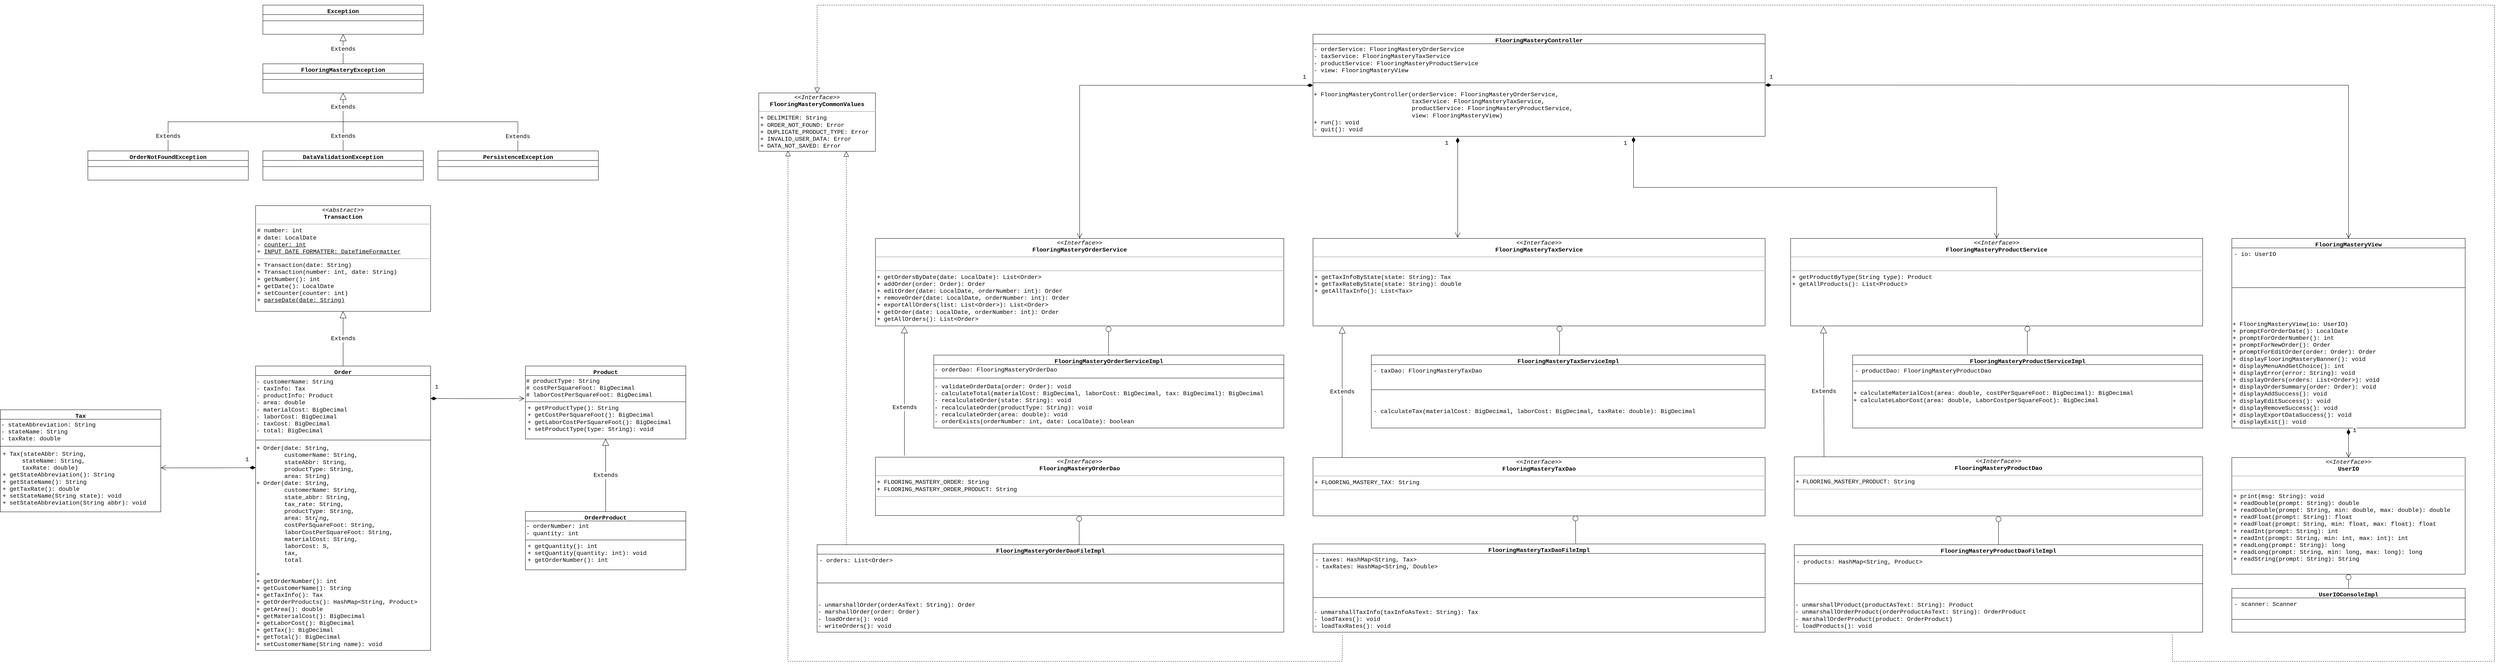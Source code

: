 <mxfile version="20.7.4" type="device"><diagram id="C5RBs43oDa-KdzZeNtuy" name="Page-1"><mxGraphModel dx="4258" dy="1942" grid="1" gridSize="10" guides="1" tooltips="1" connect="1" arrows="1" fold="1" page="1" pageScale="1" pageWidth="827" pageHeight="1169" math="0" shadow="0"><root><mxCell id="WIyWlLk6GJQsqaUBKTNV-0"/><mxCell id="WIyWlLk6GJQsqaUBKTNV-1" parent="WIyWlLk6GJQsqaUBKTNV-0"/><mxCell id="zkfFHV4jXpPFQw0GAbJ--6" value="PersistenceException&#10;" style="swimlane;fontStyle=1;align=center;verticalAlign=top;childLayout=stackLayout;horizontal=1;startSize=26;horizontalStack=0;resizeParent=1;resizeLast=0;collapsible=1;marginBottom=0;rounded=0;shadow=0;strokeWidth=1;fontFamily=Courier New;fontSize=16;" parent="WIyWlLk6GJQsqaUBKTNV-1" vertex="1"><mxGeometry x="-800" y="-80" width="440" height="80" as="geometry"><mxRectangle x="120" y="360" width="160" height="26" as="alternateBounds"/></mxGeometry></mxCell><mxCell id="zkfFHV4jXpPFQw0GAbJ--9" value="" style="line;html=1;strokeWidth=1;align=left;verticalAlign=middle;spacingTop=-1;spacingLeft=3;spacingRight=3;rotatable=0;labelPosition=right;points=[];portConstraint=eastwest;fontFamily=Courier New;fontSize=16;" parent="zkfFHV4jXpPFQw0GAbJ--6" vertex="1"><mxGeometry y="26" width="440" height="34" as="geometry"/></mxCell><mxCell id="zWaFNuxSytn3lAB-A0BE-0" value="Exception&#10;" style="swimlane;fontStyle=1;align=center;verticalAlign=top;childLayout=stackLayout;horizontal=1;startSize=26;horizontalStack=0;resizeParent=1;resizeLast=0;collapsible=1;marginBottom=0;rounded=0;shadow=0;strokeWidth=1;fontFamily=Courier New;fontSize=16;" parent="WIyWlLk6GJQsqaUBKTNV-1" vertex="1"><mxGeometry x="-1280" y="-480" width="440" height="80" as="geometry"><mxRectangle x="120" y="360" width="160" height="26" as="alternateBounds"/></mxGeometry></mxCell><mxCell id="zWaFNuxSytn3lAB-A0BE-1" value="" style="line;html=1;strokeWidth=1;align=left;verticalAlign=middle;spacingTop=-1;spacingLeft=3;spacingRight=3;rotatable=0;labelPosition=right;points=[];portConstraint=eastwest;fontFamily=Courier New;fontSize=16;" parent="zWaFNuxSytn3lAB-A0BE-0" vertex="1"><mxGeometry y="26" width="440" height="34" as="geometry"/></mxCell><mxCell id="zWaFNuxSytn3lAB-A0BE-7" value="&lt;p style=&quot;margin: 4px 0px 0px; text-align: center; font-size: 16px;&quot;&gt;&lt;i style=&quot;font-size: 16px;&quot;&gt;&amp;lt;&amp;lt;Interface&amp;gt;&amp;gt;&lt;/i&gt;&lt;br style=&quot;font-size: 16px;&quot;&gt;&lt;b style=&quot;font-size: 16px;&quot;&gt;FlooringMasteryOrderDao&lt;/b&gt;&lt;/p&gt;&lt;hr style=&quot;font-size: 16px;&quot;&gt;&lt;p style=&quot;margin: 0px 0px 0px 4px; font-size: 16px;&quot;&gt;+ FLOORING_MASTERY_ORDER: String&lt;/p&gt;&lt;p style=&quot;margin: 0px 0px 0px 4px; font-size: 16px;&quot;&gt;+ FLOORING_MASTERY_ORDER_PRODUCT: String&lt;/p&gt;&lt;hr style=&quot;font-size: 16px;&quot;&gt;&lt;p style=&quot;border-color: var(--border-color); margin: 0px 0px 0px 4px; font-size: 16px;&quot;&gt;&lt;br&gt;&lt;/p&gt;" style="verticalAlign=top;align=left;overflow=fill;fontSize=16;fontFamily=Courier New;html=1;" parent="WIyWlLk6GJQsqaUBKTNV-1" vertex="1"><mxGeometry x="400" y="760" width="1120" height="160" as="geometry"/></mxCell><mxCell id="zWaFNuxSytn3lAB-A0BE-14" value="Extends" style="endArrow=block;endSize=16;endFill=0;html=1;rounded=0;fontFamily=Courier New;fontSize=16;exitX=0.5;exitY=0;exitDx=0;exitDy=0;" parent="WIyWlLk6GJQsqaUBKTNV-1" source="OT8ZGckKfkeG2fKfhhJ5-0" edge="1"><mxGeometry x="0.012" width="160" relative="1" as="geometry"><mxPoint x="-340" y="-160" as="sourcePoint"/><mxPoint x="-1060" y="-400" as="targetPoint"/><Array as="points"/><mxPoint y="1" as="offset"/></mxGeometry></mxCell><mxCell id="zWaFNuxSytn3lAB-A0BE-25" value="FlooringMasteryController" style="swimlane;fontStyle=1;align=center;verticalAlign=top;childLayout=stackLayout;horizontal=1;startSize=26;horizontalStack=0;resizeParent=1;resizeLast=0;collapsible=1;marginBottom=0;rounded=0;shadow=0;strokeWidth=1;fontFamily=Courier New;fontSize=16;" parent="WIyWlLk6GJQsqaUBKTNV-1" vertex="1"><mxGeometry x="1600" y="-400" width="1240" height="280" as="geometry"><mxRectangle x="120" y="360" width="160" height="26" as="alternateBounds"/></mxGeometry></mxCell><mxCell id="NQSryVFavHxPNdupTckX-77" value="- orderService: FlooringMasteryOrderService&lt;br&gt;- taxService: FlooringMasteryTaxService&lt;br&gt;- productService: FlooringMasteryProductService&lt;br&gt;- view: FlooringMasteryView" style="text;html=1;align=left;verticalAlign=middle;resizable=0;points=[];autosize=1;strokeColor=none;fillColor=none;fontSize=16;fontFamily=Courier New;fontColor=#000000;" parent="zWaFNuxSytn3lAB-A0BE-25" vertex="1"><mxGeometry y="26" width="1240" height="90" as="geometry"/></mxCell><mxCell id="zWaFNuxSytn3lAB-A0BE-26" value="" style="line;html=1;strokeWidth=1;align=left;verticalAlign=middle;spacingTop=-1;spacingLeft=3;spacingRight=3;rotatable=0;labelPosition=right;points=[];portConstraint=eastwest;fontFamily=Courier New;fontSize=16;" parent="zWaFNuxSytn3lAB-A0BE-25" vertex="1"><mxGeometry y="116" width="1240" height="34" as="geometry"/></mxCell><mxCell id="3PZgBhsGvrM0XMyaPcdF-3" value="+ FlooringMasteryController(orderService: FlooringMasteryOrderService,&lt;br&gt;&amp;nbsp; &amp;nbsp; &amp;nbsp; &amp;nbsp; &amp;nbsp; &amp;nbsp; &amp;nbsp; &amp;nbsp; &amp;nbsp; &amp;nbsp; &amp;nbsp; &amp;nbsp; &amp;nbsp; &amp;nbsp; taxService: FlooringMasteryTaxService,&lt;br&gt;&amp;nbsp; &amp;nbsp; &amp;nbsp; &amp;nbsp; &amp;nbsp; &amp;nbsp; &amp;nbsp; &amp;nbsp; &amp;nbsp; &amp;nbsp; &amp;nbsp; &amp;nbsp; &amp;nbsp; &amp;nbsp; productService: FlooringMasteryProductService,&lt;br&gt;&amp;nbsp; &amp;nbsp; &amp;nbsp; &amp;nbsp; &amp;nbsp; &amp;nbsp; &amp;nbsp; &amp;nbsp; &amp;nbsp; &amp;nbsp; &amp;nbsp; &amp;nbsp; &amp;nbsp; &amp;nbsp; view: FlooringMasteryView)&lt;br&gt;+ run(): void&lt;br&gt;- quit(): void" style="text;html=1;align=left;verticalAlign=top;resizable=0;points=[];autosize=1;strokeColor=none;fillColor=none;fontFamily=Courier New;fontSize=16;" parent="zWaFNuxSytn3lAB-A0BE-25" vertex="1"><mxGeometry y="150" width="1240" height="130" as="geometry"/></mxCell><mxCell id="zWaFNuxSytn3lAB-A0BE-28" value="Order" style="swimlane;fontStyle=1;align=center;verticalAlign=top;childLayout=stackLayout;horizontal=1;startSize=26;horizontalStack=0;resizeParent=1;resizeLast=0;collapsible=1;marginBottom=0;rounded=0;shadow=0;strokeWidth=1;fontFamily=Courier New;fontSize=16;" parent="WIyWlLk6GJQsqaUBKTNV-1" vertex="1"><mxGeometry x="-1300" y="510" width="480" height="780" as="geometry"><mxRectangle x="-1395" y="240" width="160" height="26" as="alternateBounds"/></mxGeometry></mxCell><mxCell id="mSQMnn53npR6BXSids6p-9" value="&lt;div&gt;&lt;span style=&quot;background-color: initial;&quot;&gt;- customerName: String&lt;/span&gt;&lt;br&gt;&lt;/div&gt;&lt;div&gt;- taxInfo: Tax&lt;/div&gt;&lt;div&gt;&lt;div style=&quot;border-color: var(--border-color);&quot;&gt;- productInfo: Product&lt;/div&gt;&lt;div style=&quot;border-color: var(--border-color);&quot;&gt;&lt;span style=&quot;background-color: initial;&quot;&gt;- area: double&lt;/span&gt;&lt;/div&gt;&lt;/div&gt;&lt;div&gt;- materialCost: BigDecimal&lt;/div&gt;&lt;div&gt;- laborCost: BigDecimal&lt;/div&gt;&lt;div&gt;- taxCost: BigDecimal&lt;/div&gt;&lt;div&gt;- total: BigDecimal&lt;/div&gt;" style="text;html=1;align=left;verticalAlign=middle;resizable=0;points=[];autosize=1;strokeColor=none;fillColor=none;fontSize=16;fontFamily=Courier New;fontColor=#000000;" parent="zWaFNuxSytn3lAB-A0BE-28" vertex="1"><mxGeometry y="26" width="480" height="170" as="geometry"/></mxCell><mxCell id="zWaFNuxSytn3lAB-A0BE-29" value="" style="line;html=1;strokeWidth=1;align=left;verticalAlign=middle;spacingTop=-1;spacingLeft=3;spacingRight=3;rotatable=0;labelPosition=right;points=[];portConstraint=eastwest;fontFamily=Courier New;fontSize=16;" parent="zWaFNuxSytn3lAB-A0BE-28" vertex="1"><mxGeometry y="196" width="480" height="14" as="geometry"/></mxCell><mxCell id="mSQMnn53npR6BXSids6p-21" value="&lt;div style=&quot;border-color: var(--border-color);&quot;&gt;&lt;span style=&quot;background-color: initial;&quot;&gt;+ Order(date: String,&lt;/span&gt;&lt;br&gt;&lt;/div&gt;&lt;div style=&quot;border-color: var(--border-color);&quot;&gt;&amp;nbsp; &amp;nbsp; &amp;nbsp; &amp;nbsp; customerName: String,&lt;/div&gt;&lt;div style=&quot;border-color: var(--border-color);&quot;&gt;&amp;nbsp; &amp;nbsp; &amp;nbsp; &amp;nbsp; stateAbbr: String,&lt;/div&gt;&lt;div style=&quot;border-color: var(--border-color);&quot;&gt;&amp;nbsp; &amp;nbsp; &amp;nbsp; &amp;nbsp; productType: String,&lt;/div&gt;&lt;div style=&quot;border-color: var(--border-color);&quot;&gt;&amp;nbsp; &amp;nbsp; &amp;nbsp; &amp;nbsp; area: String)&lt;/div&gt;&lt;div style=&quot;border-color: var(--border-color);&quot;&gt;+ Order(&lt;span style=&quot;background-color: initial;&quot;&gt;date: String,&lt;/span&gt;&lt;/div&gt;&lt;div style=&quot;border-color: var(--border-color);&quot;&gt;&amp;nbsp; &amp;nbsp; &amp;nbsp; &amp;nbsp; customerName: String,&lt;/div&gt;&lt;div style=&quot;border-color: var(--border-color);&quot;&gt;&amp;nbsp; &amp;nbsp; &amp;nbsp; &amp;nbsp; state_abbr: String,&lt;/div&gt;&lt;div style=&quot;border-color: var(--border-color);&quot;&gt;&amp;nbsp; &amp;nbsp; &amp;nbsp; &amp;nbsp; tax_rate: String,&lt;/div&gt;&lt;div style=&quot;border-color: var(--border-color);&quot;&gt;&amp;nbsp; &amp;nbsp; &amp;nbsp; &amp;nbsp; productType: String,&lt;/div&gt;&lt;div style=&quot;border-color: var(--border-color);&quot;&gt;&amp;nbsp; &amp;nbsp; &amp;nbsp; &amp;nbsp; area: String,&lt;/div&gt;&lt;div style=&quot;border-color: var(--border-color);&quot;&gt;&amp;nbsp; &amp;nbsp; &amp;nbsp; &amp;nbsp; costPerSquareFoot: String,&lt;/div&gt;&lt;div style=&quot;border-color: var(--border-color);&quot;&gt;&amp;nbsp; &amp;nbsp; &amp;nbsp; &amp;nbsp; laborCostPerSquareFoot: String,&lt;/div&gt;&lt;div style=&quot;border-color: var(--border-color);&quot;&gt;&amp;nbsp; &amp;nbsp; &amp;nbsp; &amp;nbsp; materialCost: String,&lt;/div&gt;&lt;div style=&quot;border-color: var(--border-color);&quot;&gt;&amp;nbsp; &amp;nbsp; &amp;nbsp; &amp;nbsp; laborCost: S,&lt;/div&gt;&lt;div style=&quot;border-color: var(--border-color);&quot;&gt;&amp;nbsp; &amp;nbsp; &amp;nbsp; &amp;nbsp; tax,&lt;/div&gt;&lt;div style=&quot;border-color: var(--border-color);&quot;&gt;&amp;nbsp; &amp;nbsp; &amp;nbsp; &amp;nbsp; total&lt;/div&gt;&lt;div style=&quot;border-color: var(--border-color);&quot;&gt;&lt;br&gt;&lt;/div&gt;&lt;div style=&quot;border-color: var(--border-color);&quot;&gt;+&amp;nbsp;&lt;/div&gt;&lt;div style=&quot;border-color: var(--border-color);&quot;&gt;+ getOrderNumber(): int&lt;/div&gt;&lt;div style=&quot;border-color: var(--border-color);&quot;&gt;+ getCustomerName(): String&lt;/div&gt;&lt;div style=&quot;border-color: var(--border-color);&quot;&gt;+ getTaxInfo(): Tax&lt;/div&gt;&lt;div style=&quot;border-color: var(--border-color);&quot;&gt;&lt;div style=&quot;border-color: var(--border-color);&quot;&gt;+ getOrderProducts(): HashMap&amp;lt;String, Product&amp;gt;&lt;/div&gt;&lt;/div&gt;&lt;div style=&quot;border-color: var(--border-color);&quot;&gt;+ getArea(): double&lt;br style=&quot;border-color: var(--border-color);&quot;&gt;&lt;/div&gt;&lt;div style=&quot;border-color: var(--border-color);&quot;&gt;+ getMaterialCost(): BigDecimal&lt;/div&gt;&lt;div style=&quot;border-color: var(--border-color);&quot;&gt;+ getLaborCost(): BigDecimal&lt;/div&gt;&lt;div style=&quot;border-color: var(--border-color);&quot;&gt;+ getTax(): BigDecimal&lt;/div&gt;&lt;div style=&quot;border-color: var(--border-color);&quot;&gt;+ getTotal(): BigDecimal&lt;/div&gt;&lt;div style=&quot;border-color: var(--border-color);&quot;&gt;+ setCustomerName(String name): void&lt;/div&gt;" style="text;html=1;align=left;verticalAlign=middle;resizable=0;points=[];autosize=1;strokeColor=none;fillColor=none;fontSize=16;fontFamily=Courier New;fontColor=#000000;" parent="zWaFNuxSytn3lAB-A0BE-28" vertex="1"><mxGeometry y="210" width="480" height="570" as="geometry"/></mxCell><mxCell id="zWaFNuxSytn3lAB-A0BE-30" value="Product&#10;" style="swimlane;fontStyle=1;align=center;verticalAlign=top;childLayout=stackLayout;horizontal=1;startSize=26;horizontalStack=0;resizeParent=1;resizeLast=0;collapsible=1;marginBottom=0;rounded=0;shadow=0;strokeWidth=1;fontFamily=Courier New;fontSize=16;" parent="WIyWlLk6GJQsqaUBKTNV-1" vertex="1"><mxGeometry x="-560" y="510" width="440" height="200" as="geometry"><mxRectangle x="120" y="360" width="160" height="26" as="alternateBounds"/></mxGeometry></mxCell><mxCell id="mSQMnn53npR6BXSids6p-11" value="&lt;div&gt;# productType: String&lt;/div&gt;&lt;div&gt;# costPerSquareFoot: BigDecimal&lt;/div&gt;&lt;div&gt;# laborCostPerSquareFoot: BigDecimal&lt;/div&gt;" style="text;html=1;align=left;verticalAlign=middle;resizable=0;points=[];autosize=1;strokeColor=none;fillColor=none;fontSize=16;fontFamily=Courier New;fontColor=#000000;" parent="zWaFNuxSytn3lAB-A0BE-30" vertex="1"><mxGeometry y="26" width="440" height="70" as="geometry"/></mxCell><mxCell id="zWaFNuxSytn3lAB-A0BE-31" value="" style="line;html=1;strokeWidth=1;align=left;verticalAlign=middle;spacingTop=-1;spacingLeft=3;spacingRight=3;rotatable=0;labelPosition=right;points=[];portConstraint=eastwest;fontFamily=Courier New;fontSize=16;" parent="zWaFNuxSytn3lAB-A0BE-30" vertex="1"><mxGeometry y="96" width="440" height="4" as="geometry"/></mxCell><mxCell id="mSQMnn53npR6BXSids6p-20" value="&lt;p style=&quot;border-color: var(--border-color); margin: 0px 0px 0px 4px;&quot;&gt;+ getProductType(): String&lt;/p&gt;&lt;p style=&quot;border-color: var(--border-color); margin: 0px 0px 0px 4px;&quot;&gt;+ getCostPerSquareFoot(): BigDecimal&lt;/p&gt;&lt;p style=&quot;border-color: var(--border-color); margin: 0px 0px 0px 4px;&quot;&gt;+ getLaborCostPerSquareFoot(): BigDecimal&lt;/p&gt;&lt;p style=&quot;border-color: var(--border-color); margin: 0px 0px 0px 4px;&quot;&gt;+ setProductType(type: String): void&lt;br&gt;&lt;/p&gt;" style="text;html=1;align=left;verticalAlign=middle;resizable=0;points=[];autosize=1;strokeColor=none;fillColor=none;fontSize=16;fontFamily=Courier New;fontColor=#000000;" parent="zWaFNuxSytn3lAB-A0BE-30" vertex="1"><mxGeometry y="100" width="440" height="90" as="geometry"/></mxCell><mxCell id="zWaFNuxSytn3lAB-A0BE-32" value="Tax" style="swimlane;fontStyle=1;align=center;verticalAlign=top;childLayout=stackLayout;horizontal=1;startSize=26;horizontalStack=0;resizeParent=1;resizeLast=0;collapsible=1;marginBottom=0;rounded=0;shadow=0;strokeWidth=1;fontFamily=Courier New;fontSize=16;" parent="WIyWlLk6GJQsqaUBKTNV-1" vertex="1"><mxGeometry x="-2000" y="630" width="440" height="280" as="geometry"><mxRectangle x="120" y="360" width="160" height="26" as="alternateBounds"/></mxGeometry></mxCell><mxCell id="mSQMnn53npR6BXSids6p-12" value="&lt;div&gt;&lt;div style=&quot;border-color: var(--border-color);&quot;&gt;- stateAbbreviation: String&lt;/div&gt;&lt;div style=&quot;border-color: var(--border-color);&quot;&gt;- stateName: String&lt;/div&gt;&lt;/div&gt;&lt;div&gt;&lt;span style=&quot;background-color: initial;&quot;&gt;- taxRate: double&lt;/span&gt;&lt;br&gt;&lt;/div&gt;" style="text;html=1;align=left;verticalAlign=middle;resizable=0;points=[];autosize=1;strokeColor=none;fillColor=none;fontSize=16;fontFamily=Courier New;fontColor=#000000;" parent="zWaFNuxSytn3lAB-A0BE-32" vertex="1"><mxGeometry y="26" width="440" height="70" as="geometry"/></mxCell><mxCell id="zWaFNuxSytn3lAB-A0BE-33" value="" style="line;html=1;strokeWidth=1;align=left;verticalAlign=middle;spacingTop=-1;spacingLeft=3;spacingRight=3;rotatable=0;labelPosition=right;points=[];portConstraint=eastwest;fontFamily=Courier New;fontSize=16;" parent="zWaFNuxSytn3lAB-A0BE-32" vertex="1"><mxGeometry y="96" width="440" height="8" as="geometry"/></mxCell><mxCell id="mSQMnn53npR6BXSids6p-18" value="&lt;div style=&quot;border-color: var(--border-color);&quot;&gt;&lt;p style=&quot;border-color: var(--border-color); margin: 0px 0px 0px 4px;&quot;&gt;&lt;span style=&quot;background-color: initial;&quot;&gt;+ Tax(stateAbbr: String,&lt;/span&gt;&lt;br&gt;&lt;/p&gt;&lt;/div&gt;&lt;div style=&quot;border-color: var(--border-color);&quot;&gt;&amp;nbsp; &amp;nbsp; &amp;nbsp; stateName: String,&lt;/div&gt;&lt;div style=&quot;border-color: var(--border-color);&quot;&gt;&amp;nbsp; &amp;nbsp; &amp;nbsp; taxRate: double)&lt;/div&gt;&lt;div style=&quot;border-color: var(--border-color);&quot;&gt;&lt;p style=&quot;border-color: var(--border-color); margin: 0px 0px 0px 4px;&quot;&gt;&lt;span style=&quot;border-color: var(--border-color); background-color: initial;&quot;&gt;+ getStateAbbreviation(): String&lt;/span&gt;&lt;br style=&quot;border-color: var(--border-color);&quot;&gt;&lt;/p&gt;&lt;p style=&quot;border-color: var(--border-color); margin: 0px 0px 0px 4px;&quot;&gt;+ getStateName(): String&lt;/p&gt;&lt;p style=&quot;border-color: var(--border-color); margin: 0px 0px 0px 4px;&quot;&gt;+ getTaxRate(): double&lt;br&gt;&lt;/p&gt;&lt;p style=&quot;border-color: var(--border-color); margin: 0px 0px 0px 4px;&quot;&gt;+&amp;nbsp;&lt;span style=&quot;border-color: var(--border-color); background-color: initial;&quot;&gt;setStateName(String state): void&lt;/span&gt;&lt;/p&gt;&lt;p style=&quot;border-color: var(--border-color); margin: 0px 0px 0px 4px;&quot;&gt;&lt;span style=&quot;border-color: var(--border-color); background-color: initial;&quot;&gt;+ setStateAbbreviation(String abbr): void&lt;/span&gt;&lt;/p&gt;&lt;/div&gt;" style="text;html=1;align=left;verticalAlign=middle;resizable=0;points=[];autosize=1;strokeColor=none;fillColor=none;fontSize=16;fontFamily=Courier New;fontColor=#000000;" parent="zWaFNuxSytn3lAB-A0BE-32" vertex="1"><mxGeometry y="104" width="440" height="170" as="geometry"/></mxCell><mxCell id="zWaFNuxSytn3lAB-A0BE-38" value="&lt;p style=&quot;margin: 4px 0px 0px; text-align: center; font-size: 16px;&quot;&gt;&lt;i style=&quot;font-size: 16px;&quot;&gt;&amp;lt;&amp;lt;Interface&amp;gt;&amp;gt;&lt;/i&gt;&lt;br style=&quot;font-size: 16px;&quot;&gt;&lt;b style=&quot;font-size: 16px;&quot;&gt;UserIO&lt;/b&gt;&lt;/p&gt;&lt;hr style=&quot;font-size: 16px;&quot;&gt;&lt;p style=&quot;margin: 0px 0px 0px 4px; font-size: 16px;&quot;&gt;&lt;br style=&quot;font-size: 16px;&quot;&gt;&lt;/p&gt;&lt;hr style=&quot;font-size: 16px;&quot;&gt;&lt;p style=&quot;margin: 0px 0px 0px 4px; font-size: 16px;&quot;&gt;+ print(msg: String): void&lt;/p&gt;&lt;p style=&quot;margin: 0px 0px 0px 4px; font-size: 16px;&quot;&gt;&lt;span style=&quot;font-size: 16px;&quot;&gt;&#9;&lt;/span&gt;+ readDouble(prompt: String): double&lt;/p&gt;&lt;p style=&quot;margin: 0px 0px 0px 4px; font-size: 16px;&quot;&gt;&lt;span style=&quot;font-size: 16px;&quot;&gt;&#9;&lt;/span&gt;+ readDouble(prompt: String, min: double, max: double): double&lt;/p&gt;&lt;p style=&quot;margin: 0px 0px 0px 4px; font-size: 16px;&quot;&gt;&lt;span style=&quot;font-size: 16px;&quot;&gt;&#9;&lt;/span&gt;+ readFloat(prompt: String): float&lt;/p&gt;&lt;p style=&quot;margin: 0px 0px 0px 4px; font-size: 16px;&quot;&gt;&lt;span style=&quot;font-size: 16px;&quot;&gt;&#9;&lt;/span&gt;+ readFloat(prompt: String, min: float, max: float): float&lt;/p&gt;&lt;p style=&quot;margin: 0px 0px 0px 4px; font-size: 16px;&quot;&gt;&lt;span style=&quot;font-size: 16px;&quot;&gt;&#9;&lt;/span&gt;+ readInt(prompt: String): int&lt;/p&gt;&lt;p style=&quot;margin: 0px 0px 0px 4px; font-size: 16px;&quot;&gt;&lt;span style=&quot;font-size: 16px;&quot;&gt;&#9;&lt;/span&gt;+ readInt(prompt: String, min: int, max: int): int&lt;/p&gt;&lt;p style=&quot;margin: 0px 0px 0px 4px; font-size: 16px;&quot;&gt;&lt;span style=&quot;font-size: 16px;&quot;&gt;&#9;&lt;/span&gt;+ readLong(prompt: String): long&lt;/p&gt;&lt;p style=&quot;margin: 0px 0px 0px 4px; font-size: 16px;&quot;&gt;&lt;span style=&quot;font-size: 16px;&quot;&gt;&#9;&lt;/span&gt;+ readLong(prompt: String, min: long, max: long): long&lt;/p&gt;&lt;p style=&quot;margin: 0px 0px 0px 4px; font-size: 16px;&quot;&gt;&lt;span style=&quot;font-size: 16px;&quot;&gt;&#9;&lt;/span&gt;+ readString(prompt: String): String&lt;/p&gt;" style="verticalAlign=top;align=left;overflow=fill;fontSize=16;fontFamily=Courier New;html=1;" parent="WIyWlLk6GJQsqaUBKTNV-1" vertex="1"><mxGeometry x="4120" y="761" width="640" height="320" as="geometry"/></mxCell><mxCell id="zWaFNuxSytn3lAB-A0BE-43" style="edgeStyle=none;rounded=0;orthogonalLoop=1;jettySize=auto;html=1;endArrow=circle;endFill=0;fontFamily=Courier New;fontSize=16;exitX=0.5;exitY=0;exitDx=0;exitDy=0;entryX=0.5;entryY=1;entryDx=0;entryDy=0;" parent="WIyWlLk6GJQsqaUBKTNV-1" source="NQSryVFavHxPNdupTckX-18" target="zWaFNuxSytn3lAB-A0BE-38" edge="1"><mxGeometry x="-0.256" y="-41" relative="1" as="geometry"><mxPoint x="4180" y="1108" as="sourcePoint"/><mxPoint x="4180" y="1078" as="targetPoint"/><Array as="points"/><mxPoint as="offset"/></mxGeometry></mxCell><mxCell id="NQSryVFavHxPNdupTckX-6" value="FlooringMasteryOrderDaoFileImpl" style="swimlane;fontStyle=1;align=center;verticalAlign=top;childLayout=stackLayout;horizontal=1;startSize=26;horizontalStack=0;resizeParent=1;resizeParentMax=0;resizeLast=0;collapsible=1;marginBottom=0;fontColor=#000000;fontFamily=Courier New;fontSize=16;" parent="WIyWlLk6GJQsqaUBKTNV-1" vertex="1"><mxGeometry x="240" y="1000" width="1280" height="240" as="geometry"/></mxCell><mxCell id="NQSryVFavHxPNdupTckX-7" value="- orders: List&lt;Order&gt;" style="text;strokeColor=none;fillColor=none;align=left;verticalAlign=top;spacingLeft=4;spacingRight=4;overflow=hidden;rotatable=0;points=[[0,0.5],[1,0.5]];portConstraint=eastwest;fontColor=#000000;fontFamily=Courier New;fontSize=16;" parent="NQSryVFavHxPNdupTckX-6" vertex="1"><mxGeometry y="26" width="1280" height="34" as="geometry"/></mxCell><mxCell id="NQSryVFavHxPNdupTckX-8" value="" style="line;strokeWidth=1;fillColor=none;align=left;verticalAlign=middle;spacingTop=-1;spacingLeft=3;spacingRight=3;rotatable=0;labelPosition=right;points=[];portConstraint=eastwest;strokeColor=inherit;fontColor=#000000;fontFamily=Courier New;fontSize=16;" parent="NQSryVFavHxPNdupTckX-6" vertex="1"><mxGeometry y="60" width="1280" height="90" as="geometry"/></mxCell><mxCell id="RRXaRHamh48TMY6SAINq-0" value="- unmarshallOrder(orderAsText: String): Order&lt;br&gt;- marshallOrder(order: Order)&lt;br&gt;- loadOrders(): void&lt;br&gt;- writeOrders(): void" style="text;html=1;align=left;verticalAlign=middle;resizable=0;points=[];autosize=1;strokeColor=none;fillColor=none;fontSize=16;fontFamily=Courier New;fontColor=#000000;" parent="NQSryVFavHxPNdupTckX-6" vertex="1"><mxGeometry y="150" width="1280" height="90" as="geometry"/></mxCell><mxCell id="NQSryVFavHxPNdupTckX-11" value="FlooringMasteryOrderServiceImpl" style="swimlane;fontStyle=1;align=center;verticalAlign=top;childLayout=stackLayout;horizontal=1;startSize=26;horizontalStack=0;resizeParent=1;resizeParentMax=0;resizeLast=0;collapsible=1;marginBottom=0;fontColor=#000000;fontFamily=Courier New;fontSize=16;" parent="WIyWlLk6GJQsqaUBKTNV-1" vertex="1"><mxGeometry x="560" y="480" width="960" height="200" as="geometry"/></mxCell><mxCell id="mSQMnn53npR6BXSids6p-19" value="- orderDao: FlooringMasteryOrderDao" style="text;html=1;align=left;verticalAlign=middle;resizable=0;points=[];autosize=1;strokeColor=none;fillColor=none;fontSize=16;fontFamily=Courier New;fontColor=#000000;" parent="NQSryVFavHxPNdupTckX-11" vertex="1"><mxGeometry y="26" width="960" height="30" as="geometry"/></mxCell><mxCell id="NQSryVFavHxPNdupTckX-13" value="" style="line;strokeWidth=1;fillColor=none;align=left;verticalAlign=middle;spacingTop=-1;spacingLeft=3;spacingRight=3;rotatable=0;labelPosition=right;points=[];portConstraint=eastwest;strokeColor=inherit;fontColor=#000000;fontFamily=Courier New;fontSize=16;" parent="NQSryVFavHxPNdupTckX-11" vertex="1"><mxGeometry y="56" width="960" height="14" as="geometry"/></mxCell><mxCell id="ywkWjirV3alZT3yZDNGg-0" value="- validateOrderData(order: Order): void&lt;br&gt;- calculateTotal(materialCost: BigDecimal, laborCost: BigDecimal, tax: BigDecimal): BigDecimal&lt;br&gt;- recalculateOrder(state: String): void&lt;br&gt;- recalculateOrder(productType: String): void&lt;br&gt;- recalculateOrder(area: double): void&lt;br&gt;- orderExists(orderNumber: int, date: LocalDate): boolean" style="text;html=1;align=left;verticalAlign=middle;resizable=0;points=[];autosize=1;strokeColor=none;fillColor=none;fontSize=16;fontFamily=Courier New;fontColor=#000000;" parent="NQSryVFavHxPNdupTckX-11" vertex="1"><mxGeometry y="70" width="960" height="130" as="geometry"/></mxCell><mxCell id="NQSryVFavHxPNdupTckX-18" value="UserIOConsoleImpl" style="swimlane;fontStyle=1;align=center;verticalAlign=top;childLayout=stackLayout;horizontal=1;startSize=26;horizontalStack=0;resizeParent=1;resizeParentMax=0;resizeLast=0;collapsible=1;marginBottom=0;fontColor=#000000;fontFamily=Courier New;fontSize=16;" parent="WIyWlLk6GJQsqaUBKTNV-1" vertex="1"><mxGeometry x="4120" y="1120" width="640" height="120" as="geometry"/></mxCell><mxCell id="NQSryVFavHxPNdupTckX-19" value="- scanner: Scanner" style="text;strokeColor=none;fillColor=none;align=left;verticalAlign=top;spacingLeft=4;spacingRight=4;overflow=hidden;rotatable=0;points=[[0,0.5],[1,0.5]];portConstraint=eastwest;fontColor=#000000;fontFamily=Courier New;fontSize=16;" parent="NQSryVFavHxPNdupTckX-18" vertex="1"><mxGeometry y="26" width="640" height="24" as="geometry"/></mxCell><mxCell id="NQSryVFavHxPNdupTckX-20" value="" style="line;strokeWidth=1;fillColor=none;align=left;verticalAlign=middle;spacingTop=-1;spacingLeft=3;spacingRight=3;rotatable=0;labelPosition=right;points=[];portConstraint=eastwest;strokeColor=inherit;fontColor=#000000;fontFamily=Courier New;fontSize=16;" parent="NQSryVFavHxPNdupTckX-18" vertex="1"><mxGeometry y="50" width="640" height="70" as="geometry"/></mxCell><mxCell id="NQSryVFavHxPNdupTckX-24" value="FlooringMasteryView&#10;" style="swimlane;fontStyle=1;align=center;verticalAlign=top;childLayout=stackLayout;horizontal=1;startSize=26;horizontalStack=0;resizeParent=1;resizeParentMax=0;resizeLast=0;collapsible=1;marginBottom=0;fontColor=#000000;fontFamily=Courier New;fontSize=16;" parent="WIyWlLk6GJQsqaUBKTNV-1" vertex="1"><mxGeometry x="4120" y="160" width="640" height="520" as="geometry"/></mxCell><mxCell id="NQSryVFavHxPNdupTckX-25" value="- io: UserIO" style="text;strokeColor=none;fillColor=none;align=left;verticalAlign=top;spacingLeft=4;spacingRight=4;overflow=hidden;rotatable=0;points=[[0,0.5],[1,0.5]];portConstraint=eastwest;fontColor=#000000;fontFamily=Courier New;fontSize=16;" parent="NQSryVFavHxPNdupTckX-24" vertex="1"><mxGeometry y="26" width="640" height="24" as="geometry"/></mxCell><mxCell id="NQSryVFavHxPNdupTckX-26" value="" style="line;strokeWidth=1;fillColor=none;align=left;verticalAlign=middle;spacingTop=-1;spacingLeft=3;spacingRight=3;rotatable=0;labelPosition=right;points=[];portConstraint=eastwest;strokeColor=inherit;fontColor=#000000;fontFamily=Courier New;fontSize=16;" parent="NQSryVFavHxPNdupTckX-24" vertex="1"><mxGeometry y="50" width="640" height="170" as="geometry"/></mxCell><mxCell id="mSQMnn53npR6BXSids6p-16" value="+ FlooringMasteryView(io: UserIO)&lt;br&gt;+ promptForOrderDate(): LocalDate&lt;br&gt;+ promptForOrderNumber(): int&lt;br&gt;+ promptForNewOrder(): Order&lt;br&gt;+ promptForEditOrder(order: Order): Order&lt;br&gt;+ displayFlooringMasteryBanner(): void&lt;br style=&quot;border-color: var(--border-color);&quot;&gt;+ displayMenuAndGetChoice(): int&lt;br style=&quot;border-color: var(--border-color);&quot;&gt;+ displayError(error: String): void&lt;br&gt;+ displayOrders(orders: List&amp;lt;Order&amp;gt;): void&lt;br&gt;+ displayOrderSummary(order: Order): void&lt;br&gt;+ displayAddSuccess(): void&lt;br&gt;+ displayEditSuccess(): void&lt;br&gt;+ displayRemoveSuccess(): void&lt;br style=&quot;border-color: var(--border-color);&quot;&gt;+ displayExportDataSuccess(): void&lt;br style=&quot;border-color: var(--border-color);&quot;&gt;+ displayExit(): void" style="text;html=1;align=left;verticalAlign=middle;resizable=0;points=[];autosize=1;strokeColor=none;fillColor=none;fontSize=16;fontFamily=Courier New;fontColor=#000000;" parent="NQSryVFavHxPNdupTckX-24" vertex="1"><mxGeometry y="220" width="640" height="300" as="geometry"/></mxCell><mxCell id="NQSryVFavHxPNdupTckX-33" value="FlooringMasteryTaxServiceImpl" style="swimlane;fontStyle=1;align=center;verticalAlign=top;childLayout=stackLayout;horizontal=1;startSize=26;horizontalStack=0;resizeParent=1;resizeParentMax=0;resizeLast=0;collapsible=1;marginBottom=0;fontColor=#000000;fontFamily=Courier New;fontSize=16;" parent="WIyWlLk6GJQsqaUBKTNV-1" vertex="1"><mxGeometry x="1760" y="480" width="1080" height="200" as="geometry"/></mxCell><mxCell id="NQSryVFavHxPNdupTckX-34" value="- taxDao: FlooringMasteryTaxDao" style="text;strokeColor=none;fillColor=none;align=left;verticalAlign=top;spacingLeft=4;spacingRight=4;overflow=hidden;rotatable=0;points=[[0,0.5],[1,0.5]];portConstraint=eastwest;fontColor=#000000;fontFamily=Courier New;fontSize=16;" parent="NQSryVFavHxPNdupTckX-33" vertex="1"><mxGeometry y="26" width="1080" height="24" as="geometry"/></mxCell><mxCell id="NQSryVFavHxPNdupTckX-35" value="" style="line;strokeWidth=1;fillColor=none;align=left;verticalAlign=middle;spacingTop=-1;spacingLeft=3;spacingRight=3;rotatable=0;labelPosition=right;points=[];portConstraint=eastwest;strokeColor=inherit;fontColor=#000000;fontFamily=Courier New;fontSize=16;" parent="NQSryVFavHxPNdupTckX-33" vertex="1"><mxGeometry y="50" width="1080" height="90" as="geometry"/></mxCell><mxCell id="NQSryVFavHxPNdupTckX-47" value="&lt;p style=&quot;border-color: var(--border-color); margin: 0px 0px 0px 4px;&quot;&gt;- calculateTax(materialCost: BigDecimal, laborCost: BigDecimal, taxRate: double): BigDecimal&lt;br&gt;&lt;/p&gt;" style="text;html=1;align=left;verticalAlign=middle;resizable=0;points=[];autosize=1;strokeColor=none;fillColor=none;fontSize=16;fontFamily=Courier New;fontColor=#000000;" parent="NQSryVFavHxPNdupTckX-33" vertex="1"><mxGeometry y="140" width="1080" height="30" as="geometry"/></mxCell><mxCell id="NQSryVFavHxPNdupTckX-36" value="&lt;p style=&quot;border-color: var(--border-color); text-align: left; margin: 0px 0px 0px 4px;&quot;&gt;&lt;br&gt;&lt;/p&gt;" style="text;html=1;align=center;verticalAlign=middle;resizable=0;points=[];autosize=1;strokeColor=none;fillColor=none;fontSize=16;fontFamily=Courier New;fontColor=#000000;" parent="NQSryVFavHxPNdupTckX-33" vertex="1"><mxGeometry y="170" width="1080" height="30" as="geometry"/></mxCell><mxCell id="NQSryVFavHxPNdupTckX-46" value="&lt;p style=&quot;margin: 4px 0px 0px; text-align: center; font-size: 16px;&quot;&gt;&lt;i style=&quot;font-size: 16px;&quot;&gt;&amp;lt;&amp;lt;Interface&amp;gt;&amp;gt;&lt;/i&gt;&lt;br style=&quot;font-size: 16px;&quot;&gt;&lt;b style=&quot;font-size: 16px;&quot;&gt;FlooringMasteryTaxDao&lt;/b&gt;&lt;/p&gt;&lt;hr style=&quot;font-size: 16px;&quot;&gt;&lt;p style=&quot;border-color: var(--border-color); margin: 0px 0px 0px 4px;&quot;&gt;+ FLOORING_MASTERY_TAX: String&lt;/p&gt;&lt;hr style=&quot;font-size: 16px;&quot;&gt;&lt;p style=&quot;border-color: var(--border-color); margin: 0px 0px 0px 4px;&quot;&gt;&lt;br&gt;&lt;/p&gt;" style="verticalAlign=top;align=left;overflow=fill;fontSize=16;fontFamily=Courier New;html=1;labelBackgroundColor=none;" parent="WIyWlLk6GJQsqaUBKTNV-1" vertex="1"><mxGeometry x="1600" y="761" width="1240" height="160" as="geometry"/></mxCell><mxCell id="NQSryVFavHxPNdupTckX-48" value="FlooringMasteryTaxDaoFileImpl" style="swimlane;fontStyle=1;align=center;verticalAlign=top;childLayout=stackLayout;horizontal=1;startSize=26;horizontalStack=0;resizeParent=1;resizeParentMax=0;resizeLast=0;collapsible=1;marginBottom=0;fontColor=#000000;fontFamily=Courier New;fontSize=16;" parent="WIyWlLk6GJQsqaUBKTNV-1" vertex="1"><mxGeometry x="1600" y="998" width="1240" height="242" as="geometry"/></mxCell><mxCell id="NQSryVFavHxPNdupTckX-49" value="- taxes: HashMap&lt;String, Tax&gt;&#10;- taxRates: HashMap&lt;String, Double&gt;" style="text;strokeColor=none;fillColor=none;align=left;verticalAlign=top;spacingLeft=4;spacingRight=4;overflow=hidden;rotatable=0;points=[[0,0.5],[1,0.5]];portConstraint=eastwest;fontColor=#000000;fontFamily=Courier New;fontSize=16;" parent="NQSryVFavHxPNdupTckX-48" vertex="1"><mxGeometry y="26" width="1240" height="96" as="geometry"/></mxCell><mxCell id="NQSryVFavHxPNdupTckX-50" value="" style="line;strokeWidth=1;fillColor=none;align=left;verticalAlign=middle;spacingTop=-1;spacingLeft=3;spacingRight=3;rotatable=0;labelPosition=right;points=[];portConstraint=eastwest;strokeColor=inherit;fontColor=#000000;fontFamily=Courier New;fontSize=16;" parent="NQSryVFavHxPNdupTckX-48" vertex="1"><mxGeometry y="122" width="1240" height="50" as="geometry"/></mxCell><mxCell id="RRXaRHamh48TMY6SAINq-15" value="- unmarshallTaxInfo(taxInfoAsText: String): Tax&lt;br&gt;- loadTaxes(): void&lt;br&gt;- loadTaxRates(): void" style="text;html=1;align=left;verticalAlign=middle;resizable=0;points=[];autosize=1;strokeColor=none;fillColor=none;fontSize=16;fontFamily=Courier New;fontColor=#000000;" parent="NQSryVFavHxPNdupTckX-48" vertex="1"><mxGeometry y="172" width="1240" height="70" as="geometry"/></mxCell><mxCell id="NQSryVFavHxPNdupTckX-61" value="FlooringMasteryProductServiceImpl" style="swimlane;fontStyle=1;align=center;verticalAlign=top;childLayout=stackLayout;horizontal=1;startSize=26;horizontalStack=0;resizeParent=1;resizeParentMax=0;resizeLast=0;collapsible=1;marginBottom=0;fontColor=#000000;fontFamily=Courier New;fontSize=16;" parent="WIyWlLk6GJQsqaUBKTNV-1" vertex="1"><mxGeometry x="3080" y="480" width="960" height="200" as="geometry"/></mxCell><mxCell id="NQSryVFavHxPNdupTckX-62" value="- productDao: FlooringMasteryProductDao" style="text;strokeColor=none;fillColor=none;align=left;verticalAlign=top;spacingLeft=4;spacingRight=4;overflow=hidden;rotatable=0;points=[[0,0.5],[1,0.5]];portConstraint=eastwest;fontColor=#000000;fontFamily=Courier New;fontSize=16;" parent="NQSryVFavHxPNdupTckX-61" vertex="1"><mxGeometry y="26" width="960" height="26" as="geometry"/></mxCell><mxCell id="NQSryVFavHxPNdupTckX-63" value="" style="line;strokeWidth=1;fillColor=none;align=left;verticalAlign=middle;spacingTop=-1;spacingLeft=3;spacingRight=3;rotatable=0;labelPosition=right;points=[];portConstraint=eastwest;strokeColor=inherit;fontColor=#000000;fontFamily=Courier New;fontSize=16;" parent="NQSryVFavHxPNdupTckX-61" vertex="1"><mxGeometry y="52" width="960" height="38" as="geometry"/></mxCell><mxCell id="ywkWjirV3alZT3yZDNGg-3" value="+ calculateMaterialCost(area: double, costPerSquareFoot: BigDecimal): BigDecimal&lt;br style=&quot;border-color: var(--border-color);&quot;&gt;+ calculateLaborCost(area: double, LaborCostperSquareFoot): BigDecimal" style="text;html=1;align=left;verticalAlign=middle;resizable=0;points=[];autosize=1;strokeColor=none;fillColor=none;fontSize=16;fontFamily=Courier New;fontColor=#000000;" parent="NQSryVFavHxPNdupTckX-61" vertex="1"><mxGeometry y="90" width="960" height="50" as="geometry"/></mxCell><mxCell id="NQSryVFavHxPNdupTckX-64" value="&lt;p style=&quot;border-color: var(--border-color); text-align: left; margin: 0px 0px 0px 4px;&quot;&gt;&lt;br&gt;&lt;/p&gt;" style="text;html=1;align=center;verticalAlign=middle;resizable=0;points=[];autosize=1;strokeColor=none;fillColor=none;fontSize=16;fontFamily=Courier New;fontColor=#000000;" parent="NQSryVFavHxPNdupTckX-61" vertex="1"><mxGeometry y="140" width="960" height="30" as="geometry"/></mxCell><mxCell id="NQSryVFavHxPNdupTckX-65" value="&lt;p style=&quot;border-color: var(--border-color); text-align: left; margin: 0px 0px 0px 4px;&quot;&gt;&lt;br&gt;&lt;/p&gt;" style="text;html=1;align=center;verticalAlign=middle;resizable=0;points=[];autosize=1;strokeColor=none;fillColor=none;fontSize=16;fontFamily=Courier New;fontColor=#000000;" parent="NQSryVFavHxPNdupTckX-61" vertex="1"><mxGeometry y="170" width="960" height="30" as="geometry"/></mxCell><mxCell id="NQSryVFavHxPNdupTckX-66" value="&lt;p style=&quot;margin: 4px 0px 0px; text-align: center; font-size: 16px;&quot;&gt;&lt;i style=&quot;font-size: 16px;&quot;&gt;&amp;lt;&amp;lt;Interface&amp;gt;&amp;gt;&lt;/i&gt;&lt;br style=&quot;font-size: 16px;&quot;&gt;&lt;b style=&quot;font-size: 16px;&quot;&gt;FlooringMasteryProductDao&lt;/b&gt;&lt;/p&gt;&lt;hr style=&quot;font-size: 16px;&quot;&gt;&lt;p style=&quot;border-color: var(--border-color); margin: 0px 0px 0px 4px;&quot;&gt;+ FLOORING_MASTERY_PRODUCT: String&lt;/p&gt;&lt;hr style=&quot;font-size: 16px;&quot;&gt;&lt;p style=&quot;border-color: var(--border-color); margin: 0px 0px 0px 4px;&quot;&gt;&lt;br&gt;&lt;/p&gt;" style="verticalAlign=top;align=left;overflow=fill;fontSize=16;fontFamily=Courier New;html=1;labelBackgroundColor=none;" parent="WIyWlLk6GJQsqaUBKTNV-1" vertex="1"><mxGeometry x="2920" y="759" width="1120" height="162" as="geometry"/></mxCell><mxCell id="NQSryVFavHxPNdupTckX-67" value="FlooringMasteryProductDaoFileImpl" style="swimlane;fontStyle=1;align=center;verticalAlign=top;childLayout=stackLayout;horizontal=1;startSize=30;horizontalStack=0;resizeParent=1;resizeParentMax=0;resizeLast=0;collapsible=1;marginBottom=0;fontColor=#000000;fontFamily=Courier New;fontSize=16;" parent="WIyWlLk6GJQsqaUBKTNV-1" vertex="1"><mxGeometry x="2920" y="1000" width="1120" height="240" as="geometry"/></mxCell><mxCell id="NQSryVFavHxPNdupTckX-68" value="- products: HashMap&lt;String, Product&gt;" style="text;strokeColor=none;fillColor=none;align=left;verticalAlign=top;spacingLeft=4;spacingRight=4;overflow=hidden;rotatable=0;points=[[0,0.5],[1,0.5]];portConstraint=eastwest;fontColor=#000000;fontFamily=Courier New;fontSize=16;" parent="NQSryVFavHxPNdupTckX-67" vertex="1"><mxGeometry y="30" width="1120" height="34" as="geometry"/></mxCell><mxCell id="NQSryVFavHxPNdupTckX-69" value="" style="line;strokeWidth=1;fillColor=none;align=left;verticalAlign=middle;spacingTop=-1;spacingLeft=3;spacingRight=3;rotatable=0;labelPosition=right;points=[];portConstraint=eastwest;strokeColor=inherit;fontColor=#000000;fontFamily=Courier New;fontSize=16;" parent="NQSryVFavHxPNdupTckX-67" vertex="1"><mxGeometry y="64" width="1120" height="86" as="geometry"/></mxCell><mxCell id="RRXaRHamh48TMY6SAINq-17" value="- unmarshallProduct(productAsText: String): Product&lt;br&gt;- unmarshallOrderProduct(orderProductAsText: String): OrderProduct&lt;br style=&quot;border-color: var(--border-color);&quot;&gt;- marshallOrderProduct(product: OrderProduct)&lt;br&gt;- loadProducts(): void" style="text;html=1;align=left;verticalAlign=middle;resizable=0;points=[];autosize=1;strokeColor=none;fillColor=none;fontSize=16;fontFamily=Courier New;fontColor=#000000;labelBackgroundColor=none;" parent="NQSryVFavHxPNdupTckX-67" vertex="1"><mxGeometry y="150" width="1120" height="90" as="geometry"/></mxCell><mxCell id="NQSryVFavHxPNdupTckX-82" value="DataValidationException&#10;" style="swimlane;fontStyle=1;align=center;verticalAlign=top;childLayout=stackLayout;horizontal=1;startSize=26;horizontalStack=0;resizeParent=1;resizeLast=0;collapsible=1;marginBottom=0;rounded=0;shadow=0;strokeWidth=1;fontFamily=Courier New;fontSize=16;" parent="WIyWlLk6GJQsqaUBKTNV-1" vertex="1"><mxGeometry x="-1280" y="-80" width="440" height="80" as="geometry"><mxRectangle x="120" y="360" width="160" height="26" as="alternateBounds"/></mxGeometry></mxCell><mxCell id="NQSryVFavHxPNdupTckX-83" value="" style="line;html=1;strokeWidth=1;align=left;verticalAlign=middle;spacingTop=-1;spacingLeft=3;spacingRight=3;rotatable=0;labelPosition=right;points=[];portConstraint=eastwest;fontFamily=Courier New;fontSize=16;" parent="NQSryVFavHxPNdupTckX-82" vertex="1"><mxGeometry y="26" width="440" height="34" as="geometry"/></mxCell><mxCell id="NQSryVFavHxPNdupTckX-84" value="OrderNotFoundException&#10;" style="swimlane;fontStyle=1;align=center;verticalAlign=top;childLayout=stackLayout;horizontal=1;startSize=26;horizontalStack=0;resizeParent=1;resizeLast=0;collapsible=1;marginBottom=0;rounded=0;shadow=0;strokeWidth=1;fontFamily=Courier New;fontSize=16;" parent="WIyWlLk6GJQsqaUBKTNV-1" vertex="1"><mxGeometry x="-1760" y="-80" width="440" height="80" as="geometry"><mxRectangle x="120" y="360" width="160" height="26" as="alternateBounds"/></mxGeometry></mxCell><mxCell id="NQSryVFavHxPNdupTckX-85" value="" style="line;html=1;strokeWidth=1;align=left;verticalAlign=middle;spacingTop=-1;spacingLeft=3;spacingRight=3;rotatable=0;labelPosition=right;points=[];portConstraint=eastwest;fontFamily=Courier New;fontSize=16;" parent="NQSryVFavHxPNdupTckX-84" vertex="1"><mxGeometry y="26" width="440" height="34" as="geometry"/></mxCell><mxCell id="mSQMnn53npR6BXSids6p-0" value="Extends" style="endArrow=none;endSize=16;endFill=0;html=1;rounded=0;exitX=0.5;exitY=0;exitDx=0;exitDy=0;fontFamily=Courier New;fontSize=16;" parent="WIyWlLk6GJQsqaUBKTNV-1" source="NQSryVFavHxPNdupTckX-84" edge="1"><mxGeometry x="-0.75" width="160" relative="1" as="geometry"><mxPoint x="-910" y="-70" as="sourcePoint"/><mxPoint x="-1300" y="-160" as="targetPoint"/><Array as="points"><mxPoint x="-1540" y="-160"/></Array><mxPoint as="offset"/></mxGeometry></mxCell><mxCell id="mSQMnn53npR6BXSids6p-8" value="Extends" style="endArrow=none;endSize=16;endFill=0;html=1;rounded=0;fontFamily=Courier New;fontSize=16;fontColor=#000000;exitX=0.5;exitY=0;exitDx=0;exitDy=0;" parent="WIyWlLk6GJQsqaUBKTNV-1" source="NQSryVFavHxPNdupTckX-82" edge="1"><mxGeometry width="160" relative="1" as="geometry"><mxPoint x="-1090" as="sourcePoint"/><mxPoint x="-1060" y="-160" as="targetPoint"/></mxGeometry></mxCell><mxCell id="RRXaRHamh48TMY6SAINq-1" value="OrderProduct&#10;" style="swimlane;fontStyle=1;align=center;verticalAlign=top;childLayout=stackLayout;horizontal=1;startSize=26;horizontalStack=0;resizeParent=1;resizeLast=0;collapsible=1;marginBottom=0;rounded=0;shadow=0;strokeWidth=1;fontFamily=Courier New;fontSize=16;" parent="WIyWlLk6GJQsqaUBKTNV-1" vertex="1"><mxGeometry x="-560" y="909" width="440" height="160" as="geometry"><mxRectangle x="120" y="360" width="160" height="26" as="alternateBounds"/></mxGeometry></mxCell><mxCell id="RRXaRHamh48TMY6SAINq-2" value="&lt;div&gt;&lt;span style=&quot;background-color: initial;&quot;&gt;- orderNumber: int&lt;/span&gt;&lt;/div&gt;&lt;div&gt;&lt;span style=&quot;background-color: initial;&quot;&gt;- quantity: int&lt;/span&gt;&lt;br&gt;&lt;/div&gt;" style="text;html=1;align=left;verticalAlign=middle;resizable=0;points=[];autosize=1;strokeColor=none;fillColor=none;fontSize=16;fontFamily=Courier New;fontColor=#000000;" parent="RRXaRHamh48TMY6SAINq-1" vertex="1"><mxGeometry y="26" width="440" height="50" as="geometry"/></mxCell><mxCell id="RRXaRHamh48TMY6SAINq-3" value="" style="line;html=1;strokeWidth=1;align=left;verticalAlign=middle;spacingTop=-1;spacingLeft=3;spacingRight=3;rotatable=0;labelPosition=right;points=[];portConstraint=eastwest;fontFamily=Courier New;fontSize=16;" parent="RRXaRHamh48TMY6SAINq-1" vertex="1"><mxGeometry y="76" width="440" height="4" as="geometry"/></mxCell><mxCell id="RRXaRHamh48TMY6SAINq-4" value="&lt;p style=&quot;border-color: var(--border-color); margin: 0px 0px 0px 4px;&quot;&gt;+ getQuantity(): int&lt;/p&gt;&lt;p style=&quot;border-color: var(--border-color); margin: 0px 0px 0px 4px;&quot;&gt;+ setQuantity(quantity: int): void&lt;/p&gt;&lt;p style=&quot;border-color: var(--border-color); margin: 0px 0px 0px 4px;&quot;&gt;+ getOrderNumber(): int&lt;/p&gt;" style="text;html=1;align=left;verticalAlign=middle;resizable=0;points=[];autosize=1;strokeColor=none;fillColor=none;fontSize=16;fontFamily=Courier New;fontColor=#000000;" parent="RRXaRHamh48TMY6SAINq-1" vertex="1"><mxGeometry y="80" width="440" height="70" as="geometry"/></mxCell><mxCell id="RRXaRHamh48TMY6SAINq-5" value="Extends" style="endArrow=block;endSize=16;endFill=0;html=1;rounded=0;fontFamily=Courier New;fontSize=16;fontColor=#000000;exitX=0.5;exitY=0;exitDx=0;exitDy=0;entryX=0.5;entryY=1;entryDx=0;entryDy=0;" parent="WIyWlLk6GJQsqaUBKTNV-1" source="RRXaRHamh48TMY6SAINq-1" target="zWaFNuxSytn3lAB-A0BE-30" edge="1"><mxGeometry width="160" relative="1" as="geometry"><mxPoint x="-460" y="740" as="sourcePoint"/><mxPoint x="-520" y="810" as="targetPoint"/></mxGeometry></mxCell><mxCell id="RRXaRHamh48TMY6SAINq-6" value="&lt;p style=&quot;margin: 4px 0px 0px; text-align: center; font-size: 16px;&quot;&gt;&lt;i style=&quot;font-size: 16px;&quot;&gt;&amp;lt;&amp;lt;Interface&amp;gt;&amp;gt;&lt;/i&gt;&lt;br style=&quot;font-size: 16px;&quot;&gt;&lt;b style=&quot;font-size: 16px;&quot;&gt;FlooringMasteryOrderService&lt;/b&gt;&lt;/p&gt;&lt;hr style=&quot;font-size: 16px;&quot;&gt;&lt;p style=&quot;margin: 0px 0px 0px 4px; font-size: 16px;&quot;&gt;&lt;br&gt;&lt;/p&gt;&lt;hr style=&quot;font-size: 16px;&quot;&gt;&lt;p style=&quot;border-color: var(--border-color); margin: 0px 0px 0px 4px;&quot;&gt;+ getOrdersByDate(date: LocalDate): List&amp;lt;Order&amp;gt;&lt;br style=&quot;border-color: var(--border-color);&quot;&gt;&lt;/p&gt;&lt;p style=&quot;border-color: var(--border-color); margin: 0px 0px 0px 4px;&quot;&gt;+ addOrder(order: Order): Order&lt;/p&gt;&lt;p style=&quot;border-color: var(--border-color); margin: 0px 0px 0px 4px;&quot;&gt;&lt;span style=&quot;border-color: var(--border-color);&quot;&gt;&lt;/span&gt;+ editOrder(date: LocalDate, orderNumber: int): Order&lt;/p&gt;&lt;p style=&quot;border-color: var(--border-color); margin: 0px 0px 0px 4px;&quot;&gt;&lt;span style=&quot;border-color: var(--border-color);&quot;&gt;&lt;/span&gt;+ removeOrder(date: LocalDate, orderNumber: int): Order&lt;/p&gt;&lt;p style=&quot;border-color: var(--border-color); margin: 0px 0px 0px 4px;&quot;&gt;&lt;span style=&quot;border-color: var(--border-color);&quot;&gt;&lt;/span&gt;+ exportAllOrders(list: List&amp;lt;Order&amp;gt;): List&amp;lt;Order&amp;gt;&lt;/p&gt;&lt;p style=&quot;border-color: var(--border-color); margin: 0px 0px 0px 4px;&quot;&gt;+ getOrder(date: LocalDate, orderNumber: int): Order&lt;/p&gt;&lt;p style=&quot;border-color: var(--border-color); margin: 0px 0px 0px 4px;&quot;&gt;+ getAllOrders(): List&amp;lt;Order&amp;gt;&lt;/p&gt;" style="verticalAlign=top;align=left;overflow=fill;fontSize=16;fontFamily=Courier New;html=1;" parent="WIyWlLk6GJQsqaUBKTNV-1" vertex="1"><mxGeometry x="400" y="160" width="1120" height="240" as="geometry"/></mxCell><mxCell id="RRXaRHamh48TMY6SAINq-7" value="Extends" style="endArrow=block;endSize=16;endFill=0;html=1;rounded=0;fontFamily=Courier New;fontSize=16;fontColor=#000000;exitX=0.071;exitY=-0.027;exitDx=0;exitDy=0;exitPerimeter=0;entryX=0.071;entryY=1.006;entryDx=0;entryDy=0;entryPerimeter=0;" parent="WIyWlLk6GJQsqaUBKTNV-1" source="zWaFNuxSytn3lAB-A0BE-7" target="RRXaRHamh48TMY6SAINq-6" edge="1"><mxGeometry x="-0.25" width="160" relative="1" as="geometry"><mxPoint x="720" y="760" as="sourcePoint"/><mxPoint x="560" y="400" as="targetPoint"/><Array as="points"/><mxPoint y="1" as="offset"/></mxGeometry></mxCell><mxCell id="RRXaRHamh48TMY6SAINq-9" value="&lt;p style=&quot;margin: 4px 0px 0px; text-align: center; font-size: 16px;&quot;&gt;&lt;i style=&quot;font-size: 16px;&quot;&gt;&amp;lt;&amp;lt;Interface&amp;gt;&amp;gt;&lt;/i&gt;&lt;br style=&quot;font-size: 16px;&quot;&gt;&lt;b style=&quot;font-size: 16px;&quot;&gt;FlooringMasteryTaxService&lt;/b&gt;&lt;/p&gt;&lt;hr style=&quot;font-size: 16px;&quot;&gt;&lt;p style=&quot;margin: 0px 0px 0px 4px; font-size: 16px;&quot;&gt;&lt;br&gt;&lt;/p&gt;&lt;hr style=&quot;font-size: 16px;&quot;&gt;&lt;p style=&quot;border-color: var(--border-color); margin: 0px 0px 0px 4px;&quot;&gt;+ getTaxInfoByState(state: String): Tax&lt;br&gt;&lt;/p&gt;&lt;p style=&quot;border-color: var(--border-color); margin: 0px 0px 0px 4px;&quot;&gt;+ getTaxRateByState(state: String): double&lt;br&gt;&lt;/p&gt;&lt;p style=&quot;border-color: var(--border-color); margin: 0px 0px 0px 4px;&quot;&gt;+ getAllTaxInfo(): List&amp;lt;Tax&amp;gt;&lt;/p&gt;" style="verticalAlign=top;align=left;overflow=fill;fontSize=16;fontFamily=Courier New;html=1;" parent="WIyWlLk6GJQsqaUBKTNV-1" vertex="1"><mxGeometry x="1600" y="160" width="1240" height="240" as="geometry"/></mxCell><mxCell id="RRXaRHamh48TMY6SAINq-12" value="&lt;p style=&quot;margin: 4px 0px 0px; text-align: center; font-size: 16px;&quot;&gt;&lt;i style=&quot;font-size: 16px;&quot;&gt;&amp;lt;&amp;lt;Interface&amp;gt;&amp;gt;&lt;/i&gt;&lt;br style=&quot;font-size: 16px;&quot;&gt;&lt;b style=&quot;font-size: 16px;&quot;&gt;FlooringMasteryProductService&lt;/b&gt;&lt;/p&gt;&lt;hr style=&quot;font-size: 16px;&quot;&gt;&lt;p style=&quot;border-color: var(--border-color); margin: 0px 0px 0px 4px;&quot;&gt;&lt;br&gt;&lt;/p&gt;&lt;hr style=&quot;font-size: 16px;&quot;&gt;&lt;p style=&quot;border-color: var(--border-color); margin: 0px 0px 0px 4px;&quot;&gt;&lt;span style=&quot;border-color: var(--border-color); background-color: initial;&quot;&gt;+ getProductByType(String type): Product&lt;/span&gt;&lt;br style=&quot;border-color: var(--border-color);&quot;&gt;&lt;/p&gt;&lt;p style=&quot;border-color: var(--border-color); margin: 0px 0px 0px 4px;&quot;&gt;+ getAllProducts(): List&amp;lt;Product&amp;gt;&lt;/p&gt;" style="verticalAlign=top;align=left;overflow=fill;fontSize=16;fontFamily=Courier New;html=1;" parent="WIyWlLk6GJQsqaUBKTNV-1" vertex="1"><mxGeometry x="2910" y="160" width="1130" height="240" as="geometry"/></mxCell><mxCell id="kGqbL8dg36msAT_fp4q4-2" value="&lt;p style=&quot;margin: 4px 0px 0px; text-align: center; font-size: 16px;&quot;&gt;&lt;i style=&quot;font-size: 16px;&quot;&gt;&amp;lt;&amp;lt;abstract&amp;gt;&amp;gt;&lt;/i&gt;&lt;br style=&quot;font-size: 16px;&quot;&gt;&lt;b&gt;Transaction&lt;/b&gt;&lt;/p&gt;&lt;hr style=&quot;font-size: 16px;&quot;&gt;&lt;p style=&quot;margin: 0px 0px 0px 4px; font-size: 16px;&quot;&gt;# number: int&lt;/p&gt;&lt;p style=&quot;margin: 0px 0px 0px 4px; font-size: 16px;&quot;&gt;# date: LocalDate&lt;/p&gt;&lt;p style=&quot;margin: 0px 0px 0px 4px; font-size: 16px;&quot;&gt;- &lt;u&gt;counter: int&lt;/u&gt;&lt;/p&gt;&lt;p style=&quot;margin: 0px 0px 0px 4px; font-size: 16px;&quot;&gt;+ &lt;u&gt;INPUT_DATE_FORMATTER: DateTimeFormatter&lt;br&gt;&lt;/u&gt;&lt;/p&gt;&lt;hr style=&quot;font-size: 16px;&quot;&gt;&lt;p style=&quot;margin: 0px 0px 0px 4px; font-size: 16px;&quot;&gt;&lt;span style=&quot;background-color: initial;&quot;&gt;+ Transaction(date: String)&lt;/span&gt;&lt;/p&gt;&lt;p style=&quot;margin: 0px 0px 0px 4px; font-size: 16px;&quot;&gt;&lt;span style=&quot;background-color: initial;&quot;&gt;+ Transaction(number: int, date: String)&lt;/span&gt;&lt;/p&gt;&lt;p style=&quot;margin: 0px 0px 0px 4px; font-size: 16px;&quot;&gt;&lt;span style=&quot;background-color: initial;&quot;&gt;+ getNumber(): int&lt;/span&gt;&lt;/p&gt;&lt;p style=&quot;margin: 0px 0px 0px 4px; font-size: 16px;&quot;&gt;&lt;span style=&quot;background-color: initial;&quot;&gt;+&amp;nbsp;&lt;/span&gt;&lt;span style=&quot;background-color: initial; border-color: var(--border-color);&quot;&gt;getDate(): LocalDate&lt;/span&gt;&lt;br&gt;&lt;/p&gt;&lt;p style=&quot;margin: 0px 0px 0px 4px; font-size: 16px;&quot;&gt;&lt;span style=&quot;background-color: initial;&quot;&gt;+ setCounter(counter: int)&lt;/span&gt;&lt;/p&gt;&lt;p style=&quot;margin: 0px 0px 0px 4px; font-size: 16px;&quot;&gt;&lt;span style=&quot;background-color: initial;&quot;&gt;+ &lt;u&gt;parseDate(date: String)&lt;/u&gt;&lt;/span&gt;&lt;/p&gt;&lt;p style=&quot;margin: 0px 0px 0px 4px; font-size: 16px;&quot;&gt;&lt;span style=&quot;background-color: initial;&quot;&gt;&lt;br&gt;&lt;/span&gt;&lt;/p&gt;&lt;p style=&quot;margin: 0px 0px 0px 4px; font-size: 16px;&quot;&gt;&lt;i&gt;&lt;br&gt;&lt;/i&gt;&lt;/p&gt;" style="verticalAlign=top;align=left;overflow=fill;fontSize=16;fontFamily=Courier New;html=1;" parent="WIyWlLk6GJQsqaUBKTNV-1" vertex="1"><mxGeometry x="-1300" y="70" width="480" height="290" as="geometry"/></mxCell><mxCell id="33z9rochHq_CqXN-gjbd-4" value="Extends" style="endArrow=block;endSize=16;endFill=0;html=1;rounded=0;fontFamily=Courier New;fontSize=16;exitX=0.5;exitY=0;exitDx=0;exitDy=0;entryX=0.5;entryY=1;entryDx=0;entryDy=0;" parent="WIyWlLk6GJQsqaUBKTNV-1" source="zWaFNuxSytn3lAB-A0BE-28" target="kGqbL8dg36msAT_fp4q4-2" edge="1"><mxGeometry width="160" relative="1" as="geometry"><mxPoint x="-1160" y="460" as="sourcePoint"/><mxPoint x="-1000" y="460" as="targetPoint"/></mxGeometry></mxCell><mxCell id="33z9rochHq_CqXN-gjbd-12" value="&lt;span style=&quot;color: rgb(0, 0, 0); font-family: &amp;quot;Courier New&amp;quot;; font-size: 16px; font-style: normal; font-variant-ligatures: normal; font-variant-caps: normal; font-weight: 400; letter-spacing: normal; orphans: 2; text-align: left; text-indent: 0px; text-transform: none; widows: 2; word-spacing: 0px; -webkit-text-stroke-width: 0px; background-color: rgb(255, 255, 255); text-decoration-thickness: initial; text-decoration-style: initial; text-decoration-color: initial; float: none; display: inline !important;&quot;&gt;1&lt;/span&gt;" style="text;whiteSpace=wrap;html=1;fontSize=16;fontFamily=Courier New;" parent="WIyWlLk6GJQsqaUBKTNV-1" vertex="1"><mxGeometry x="-1140" y="918" width="70" height="40" as="geometry"/></mxCell><mxCell id="33z9rochHq_CqXN-gjbd-15" value="1" style="endArrow=open;html=1;endSize=12;startArrow=diamondThin;startSize=14;startFill=1;edgeStyle=orthogonalEdgeStyle;align=left;verticalAlign=bottom;rounded=0;fontFamily=Courier New;fontSize=16;entryX=1;entryY=0.324;entryDx=0;entryDy=0;entryPerimeter=0;" parent="WIyWlLk6GJQsqaUBKTNV-1" target="mSQMnn53npR6BXSids6p-18" edge="1"><mxGeometry x="-0.769" y="-10" relative="1" as="geometry"><mxPoint x="-1300" y="788.75" as="sourcePoint"/><mxPoint x="-1550" y="789" as="targetPoint"/><Array as="points"/><mxPoint as="offset"/></mxGeometry></mxCell><mxCell id="33z9rochHq_CqXN-gjbd-18" style="edgeStyle=none;rounded=0;orthogonalLoop=1;jettySize=auto;html=1;endArrow=circle;endFill=0;fontFamily=Courier New;fontSize=16;exitX=0.581;exitY=-0.004;exitDx=0;exitDy=0;exitPerimeter=0;" parent="WIyWlLk6GJQsqaUBKTNV-1" source="NQSryVFavHxPNdupTckX-48" edge="1"><mxGeometry x="-0.273" y="-300" relative="1" as="geometry"><mxPoint x="2320" y="990" as="sourcePoint"/><mxPoint x="2320" y="920" as="targetPoint"/><Array as="points"/><mxPoint as="offset"/></mxGeometry></mxCell><mxCell id="33z9rochHq_CqXN-gjbd-23" value="1" style="endArrow=open;html=1;endSize=12;startArrow=diamondThin;startSize=14;startFill=1;edgeStyle=orthogonalEdgeStyle;align=left;verticalAlign=bottom;rounded=0;fontFamily=Courier New;fontSize=16;entryX=0.5;entryY=0;entryDx=0;entryDy=0;" parent="WIyWlLk6GJQsqaUBKTNV-1" target="zWaFNuxSytn3lAB-A0BE-38" edge="1"><mxGeometry x="-0.242" y="10" relative="1" as="geometry"><mxPoint x="4440" y="700" as="sourcePoint"/><mxPoint x="3670" y="440" as="targetPoint"/><Array as="points"><mxPoint x="4440" y="680"/><mxPoint x="4440" y="680"/></Array><mxPoint as="offset"/></mxGeometry></mxCell><mxCell id="33z9rochHq_CqXN-gjbd-24" value="&lt;p style=&quot;margin: 4px 0px 0px; text-align: center; font-size: 16px;&quot;&gt;&lt;i style=&quot;font-size: 16px;&quot;&gt;&amp;lt;&amp;lt;Interface&amp;gt;&amp;gt;&lt;/i&gt;&lt;br style=&quot;font-size: 16px;&quot;&gt;&lt;b style=&quot;font-size: 16px;&quot;&gt;FlooringMasteryCommonValues&lt;/b&gt;&lt;/p&gt;&lt;hr style=&quot;font-size: 16px;&quot;&gt;&lt;p style=&quot;margin: 0px 0px 0px 4px; font-size: 16px;&quot;&gt;+ DELIMITER: String&lt;br&gt;&lt;/p&gt;&lt;p style=&quot;border-color: var(--border-color); margin: 0px 0px 0px 4px;&quot;&gt;&lt;span style=&quot;border-color: var(--border-color); background-color: initial;&quot;&gt;+ ORDER_NOT_FOUND: Error&lt;/span&gt;&lt;br style=&quot;border-color: var(--border-color);&quot;&gt;&lt;/p&gt;&lt;p style=&quot;border-color: var(--border-color); margin: 0px 0px 0px 4px;&quot;&gt;+ DUPLICATE_PRODUCT_TYPE: Error&lt;/p&gt;&lt;p style=&quot;border-color: var(--border-color); margin: 0px 0px 0px 4px;&quot;&gt;+ INVALID_USER_DATA: Error&lt;br style=&quot;border-color: var(--border-color);&quot;&gt;+ DATA_NOT_SAVED: Error&lt;/p&gt;&lt;hr style=&quot;font-size: 16px;&quot;&gt;&lt;p style=&quot;border-color: var(--border-color); margin: 0px 0px 0px 4px; font-size: 16px;&quot;&gt;&lt;br&gt;&lt;/p&gt;" style="verticalAlign=top;align=left;overflow=fill;fontSize=16;fontFamily=Courier New;html=1;" parent="WIyWlLk6GJQsqaUBKTNV-1" vertex="1"><mxGeometry x="80" y="-239" width="320" height="160" as="geometry"/></mxCell><mxCell id="33z9rochHq_CqXN-gjbd-25" style="edgeStyle=none;rounded=0;orthogonalLoop=1;jettySize=auto;html=1;endArrow=circle;endFill=0;fontFamily=Courier New;fontSize=16;exitX=0.5;exitY=0;exitDx=0;exitDy=0;" parent="WIyWlLk6GJQsqaUBKTNV-1" source="NQSryVFavHxPNdupTckX-67" edge="1"><mxGeometry x="-0.273" y="-300" relative="1" as="geometry"><mxPoint x="3319" y="1000" as="sourcePoint"/><mxPoint x="3480" y="922" as="targetPoint"/><Array as="points"/><mxPoint as="offset"/></mxGeometry></mxCell><mxCell id="33z9rochHq_CqXN-gjbd-26" value="Extends" style="endArrow=block;endSize=16;endFill=0;html=1;rounded=0;fontFamily=Courier New;fontSize=16;fontColor=#000000;" parent="WIyWlLk6GJQsqaUBKTNV-1" edge="1"><mxGeometry width="160" relative="1" as="geometry"><mxPoint x="1680" y="760" as="sourcePoint"/><mxPoint x="1680" y="402" as="targetPoint"/><Array as="points"><mxPoint x="1680" y="760"/></Array></mxGeometry></mxCell><mxCell id="33z9rochHq_CqXN-gjbd-28" value="" style="endArrow=block;dashed=1;endFill=0;endSize=12;html=1;rounded=0;fontFamily=Courier New;fontSize=16;entryX=0.75;entryY=1;entryDx=0;entryDy=0;" parent="WIyWlLk6GJQsqaUBKTNV-1" target="33z9rochHq_CqXN-gjbd-24" edge="1"><mxGeometry width="160" relative="1" as="geometry"><mxPoint x="320" y="1000" as="sourcePoint"/><mxPoint x="321" y="80" as="targetPoint"/></mxGeometry></mxCell><mxCell id="33z9rochHq_CqXN-gjbd-30" value="" style="endArrow=block;dashed=1;endFill=0;endSize=12;html=1;rounded=0;fontFamily=Courier New;fontSize=16;exitX=0.065;exitY=1.108;exitDx=0;exitDy=0;exitPerimeter=0;" parent="WIyWlLk6GJQsqaUBKTNV-1" source="RRXaRHamh48TMY6SAINq-15" edge="1"><mxGeometry x="0.308" y="-40" width="160" relative="1" as="geometry"><mxPoint x="1681" y="1000" as="sourcePoint"/><mxPoint x="160" y="-80" as="targetPoint"/><Array as="points"><mxPoint x="1680" y="1320"/><mxPoint x="160" y="1320"/></Array><mxPoint as="offset"/></mxGeometry></mxCell><mxCell id="33z9rochHq_CqXN-gjbd-31" value="" style="endArrow=block;dashed=1;endFill=0;endSize=12;html=1;rounded=0;fontFamily=Courier New;fontSize=16;entryX=0.5;entryY=0;entryDx=0;entryDy=0;exitX=0.926;exitY=1.073;exitDx=0;exitDy=0;exitPerimeter=0;" parent="WIyWlLk6GJQsqaUBKTNV-1" source="RRXaRHamh48TMY6SAINq-17" target="33z9rochHq_CqXN-gjbd-24" edge="1"><mxGeometry x="-0.006" y="-1060" width="160" relative="1" as="geometry"><mxPoint x="3908.0" y="1260" as="sourcePoint"/><mxPoint x="550" y="-230" as="targetPoint"/><Array as="points"><mxPoint x="3957" y="1320"/><mxPoint x="4840" y="1320"/><mxPoint x="4840" y="-480"/><mxPoint x="240" y="-480"/></Array><mxPoint as="offset"/></mxGeometry></mxCell><mxCell id="33z9rochHq_CqXN-gjbd-32" value="Extends" style="endArrow=block;endSize=16;endFill=0;html=1;rounded=0;fontFamily=Courier New;fontSize=16;fontColor=#000000;" parent="WIyWlLk6GJQsqaUBKTNV-1" edge="1"><mxGeometry width="160" relative="1" as="geometry"><mxPoint x="3001.56" y="758.36" as="sourcePoint"/><mxPoint x="3000" y="401.64" as="targetPoint"/><Array as="points"><mxPoint x="3001.56" y="758.36"/></Array></mxGeometry></mxCell><mxCell id="33z9rochHq_CqXN-gjbd-39" style="edgeStyle=none;rounded=0;orthogonalLoop=1;jettySize=auto;html=1;endArrow=circle;endFill=0;fontFamily=Courier New;fontSize=16;" parent="WIyWlLk6GJQsqaUBKTNV-1" edge="1"><mxGeometry x="-0.273" y="-300" relative="1" as="geometry"><mxPoint x="958.75" y="1001" as="sourcePoint"/><mxPoint x="958.75" y="921" as="targetPoint"/><Array as="points"/><mxPoint as="offset"/></mxGeometry></mxCell><mxCell id="33z9rochHq_CqXN-gjbd-41" style="edgeStyle=none;rounded=0;orthogonalLoop=1;jettySize=auto;html=1;endArrow=circle;endFill=0;fontFamily=Courier New;fontSize=16;" parent="WIyWlLk6GJQsqaUBKTNV-1" edge="1"><mxGeometry x="-0.273" y="-300" relative="1" as="geometry"><mxPoint x="1039.29" y="481" as="sourcePoint"/><mxPoint x="1039.29" y="401" as="targetPoint"/><Array as="points"/><mxPoint as="offset"/></mxGeometry></mxCell><mxCell id="NQSryVFavHxPNdupTckX-76" style="edgeStyle=none;rounded=0;orthogonalLoop=1;jettySize=auto;html=1;endArrow=circle;endFill=0;fontFamily=Courier New;fontSize=16;exitX=0.478;exitY=0.001;exitDx=0;exitDy=0;exitPerimeter=0;" parent="WIyWlLk6GJQsqaUBKTNV-1" source="NQSryVFavHxPNdupTckX-33" edge="1"><mxGeometry x="-0.273" y="-300" relative="1" as="geometry"><mxPoint x="2370" y="480" as="sourcePoint"/><mxPoint x="2276" y="400" as="targetPoint"/><Array as="points"/><mxPoint as="offset"/></mxGeometry></mxCell><mxCell id="33z9rochHq_CqXN-gjbd-48" style="edgeStyle=none;rounded=0;orthogonalLoop=1;jettySize=auto;html=1;endArrow=circle;endFill=0;fontFamily=Courier New;fontSize=16;exitX=0.5;exitY=0;exitDx=0;exitDy=0;" parent="WIyWlLk6GJQsqaUBKTNV-1" edge="1"><mxGeometry x="-0.273" y="-300" relative="1" as="geometry"><mxPoint x="3559.29" y="478" as="sourcePoint"/><mxPoint x="3559.29" y="400" as="targetPoint"/><Array as="points"/><mxPoint as="offset"/></mxGeometry></mxCell><mxCell id="33z9rochHq_CqXN-gjbd-51" value="1" style="endArrow=open;html=1;endSize=12;startArrow=diamondThin;startSize=14;startFill=1;edgeStyle=orthogonalEdgeStyle;align=left;verticalAlign=bottom;rounded=0;fontFamily=Courier New;fontSize=16;entryX=0.5;entryY=0;entryDx=0;entryDy=0;" parent="WIyWlLk6GJQsqaUBKTNV-1" target="NQSryVFavHxPNdupTckX-24" edge="1"><mxGeometry x="-0.99" y="9" relative="1" as="geometry"><mxPoint x="2840" y="-260.77" as="sourcePoint"/><mxPoint x="3000" y="-260.77" as="targetPoint"/><mxPoint as="offset"/></mxGeometry></mxCell><mxCell id="33z9rochHq_CqXN-gjbd-52" value="1" style="endArrow=open;html=1;endSize=12;startArrow=diamondThin;startSize=14;startFill=1;edgeStyle=orthogonalEdgeStyle;align=left;verticalAlign=bottom;rounded=0;fontFamily=Courier New;fontSize=16;exitX=0.709;exitY=1.011;exitDx=0;exitDy=0;exitPerimeter=0;entryX=0.5;entryY=0;entryDx=0;entryDy=0;" parent="WIyWlLk6GJQsqaUBKTNV-1" source="3PZgBhsGvrM0XMyaPcdF-3" target="RRXaRHamh48TMY6SAINq-12" edge="1"><mxGeometry x="-0.955" y="-29" relative="1" as="geometry"><mxPoint x="2500" as="sourcePoint"/><mxPoint x="2480" y="160" as="targetPoint"/><Array as="points"><mxPoint x="2479" y="20"/><mxPoint x="3475" y="20"/></Array><mxPoint y="1" as="offset"/></mxGeometry></mxCell><mxCell id="33z9rochHq_CqXN-gjbd-53" value="1" style="endArrow=open;html=1;endSize=12;startArrow=diamondThin;startSize=14;startFill=1;edgeStyle=orthogonalEdgeStyle;align=left;verticalAlign=bottom;rounded=0;fontFamily=Courier New;fontSize=16;exitX=0;exitY=0.5;exitDx=0;exitDy=0;entryX=0.5;entryY=0;entryDx=0;entryDy=0;" parent="WIyWlLk6GJQsqaUBKTNV-1" source="zWaFNuxSytn3lAB-A0BE-25" target="RRXaRHamh48TMY6SAINq-6" edge="1"><mxGeometry x="-0.943" y="-10" relative="1" as="geometry"><mxPoint x="1670" y="-100" as="sourcePoint"/><mxPoint x="1830" y="-100" as="targetPoint"/><mxPoint as="offset"/></mxGeometry></mxCell><mxCell id="33z9rochHq_CqXN-gjbd-54" value="1" style="endArrow=open;html=1;endSize=12;startArrow=diamondThin;startSize=14;startFill=1;edgeStyle=orthogonalEdgeStyle;align=left;verticalAlign=bottom;rounded=0;fontFamily=Courier New;fontSize=16;exitX=0.32;exitY=1.024;exitDx=0;exitDy=0;exitPerimeter=0;entryX=0.32;entryY=-0.008;entryDx=0;entryDy=0;entryPerimeter=0;" parent="WIyWlLk6GJQsqaUBKTNV-1" source="3PZgBhsGvrM0XMyaPcdF-3" target="RRXaRHamh48TMY6SAINq-9" edge="1"><mxGeometry x="-0.804" y="-37" relative="1" as="geometry"><mxPoint x="2370" y="10" as="sourcePoint"/><mxPoint x="1997" y="150" as="targetPoint"/><Array as="points"/><mxPoint y="1" as="offset"/></mxGeometry></mxCell><mxCell id="OT8ZGckKfkeG2fKfhhJ5-0" value="FlooringMasteryException" style="swimlane;fontStyle=1;align=center;verticalAlign=top;childLayout=stackLayout;horizontal=1;startSize=26;horizontalStack=0;resizeParent=1;resizeLast=0;collapsible=1;marginBottom=0;rounded=0;shadow=0;strokeWidth=1;fontFamily=Courier New;fontSize=16;" parent="WIyWlLk6GJQsqaUBKTNV-1" vertex="1"><mxGeometry x="-1280" y="-319" width="440" height="80" as="geometry"><mxRectangle x="120" y="360" width="160" height="26" as="alternateBounds"/></mxGeometry></mxCell><mxCell id="OT8ZGckKfkeG2fKfhhJ5-1" value="" style="line;html=1;strokeWidth=1;align=left;verticalAlign=middle;spacingTop=-1;spacingLeft=3;spacingRight=3;rotatable=0;labelPosition=right;points=[];portConstraint=eastwest;fontFamily=Courier New;fontSize=16;" parent="OT8ZGckKfkeG2fKfhhJ5-0" vertex="1"><mxGeometry y="26" width="440" height="34" as="geometry"/></mxCell><mxCell id="OT8ZGckKfkeG2fKfhhJ5-2" value="" style="endArrow=none;html=1;rounded=0;" parent="WIyWlLk6GJQsqaUBKTNV-1" edge="1"><mxGeometry width="50" height="50" relative="1" as="geometry"><mxPoint x="-1300" y="-160" as="sourcePoint"/><mxPoint x="-580" y="-160" as="targetPoint"/><Array as="points"><mxPoint x="-580" y="-160"/></Array></mxGeometry></mxCell><mxCell id="OT8ZGckKfkeG2fKfhhJ5-3" value="Extends" style="endArrow=none;endSize=16;endFill=0;html=1;rounded=0;fontFamily=Courier New;fontSize=16;fontColor=#000000;" parent="WIyWlLk6GJQsqaUBKTNV-1" edge="1"><mxGeometry width="160" relative="1" as="geometry"><mxPoint x="-580.77" y="-159" as="sourcePoint"/><mxPoint x="-580.77" y="-79" as="targetPoint"/><mxPoint as="offset"/></mxGeometry></mxCell><mxCell id="OT8ZGckKfkeG2fKfhhJ5-4" value="Extends" style="endArrow=block;endSize=16;endFill=0;html=1;rounded=0;fontFamily=Courier New;fontSize=16;entryX=0.5;entryY=1;entryDx=0;entryDy=0;" parent="WIyWlLk6GJQsqaUBKTNV-1" target="OT8ZGckKfkeG2fKfhhJ5-0" edge="1"><mxGeometry x="0.013" width="160" relative="1" as="geometry"><mxPoint x="-1060" y="-160" as="sourcePoint"/><mxPoint x="-740" y="-300.5" as="targetPoint"/><Array as="points"/><mxPoint as="offset"/></mxGeometry></mxCell><mxCell id="DWLkVko7hoaFybwBGARk-2" value="1" style="endArrow=open;html=1;endSize=12;startArrow=diamondThin;startSize=14;startFill=1;edgeStyle=orthogonalEdgeStyle;align=left;verticalAlign=bottom;rounded=0;fontFamily=Courier New;fontSize=16;entryX=-0.007;entryY=0.902;entryDx=0;entryDy=0;entryPerimeter=0;" edge="1" parent="WIyWlLk6GJQsqaUBKTNV-1" target="mSQMnn53npR6BXSids6p-11"><mxGeometry x="-0.922" y="19" relative="1" as="geometry"><mxPoint x="-820" y="599" as="sourcePoint"/><mxPoint x="-720" y="819.94" as="targetPoint"/><Array as="points"/><mxPoint as="offset"/></mxGeometry></mxCell></root></mxGraphModel></diagram></mxfile>